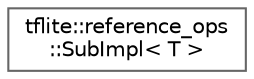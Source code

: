 digraph "Graphical Class Hierarchy"
{
 // LATEX_PDF_SIZE
  bgcolor="transparent";
  edge [fontname=Helvetica,fontsize=10,labelfontname=Helvetica,labelfontsize=10];
  node [fontname=Helvetica,fontsize=10,shape=box,height=0.2,width=0.4];
  rankdir="LR";
  Node0 [id="Node000000",label="tflite::reference_ops\l::SubImpl\< T \>",height=0.2,width=0.4,color="grey40", fillcolor="white", style="filled",URL="$structtflite_1_1reference__ops_1_1_sub_impl.html",tooltip=" "];
}
